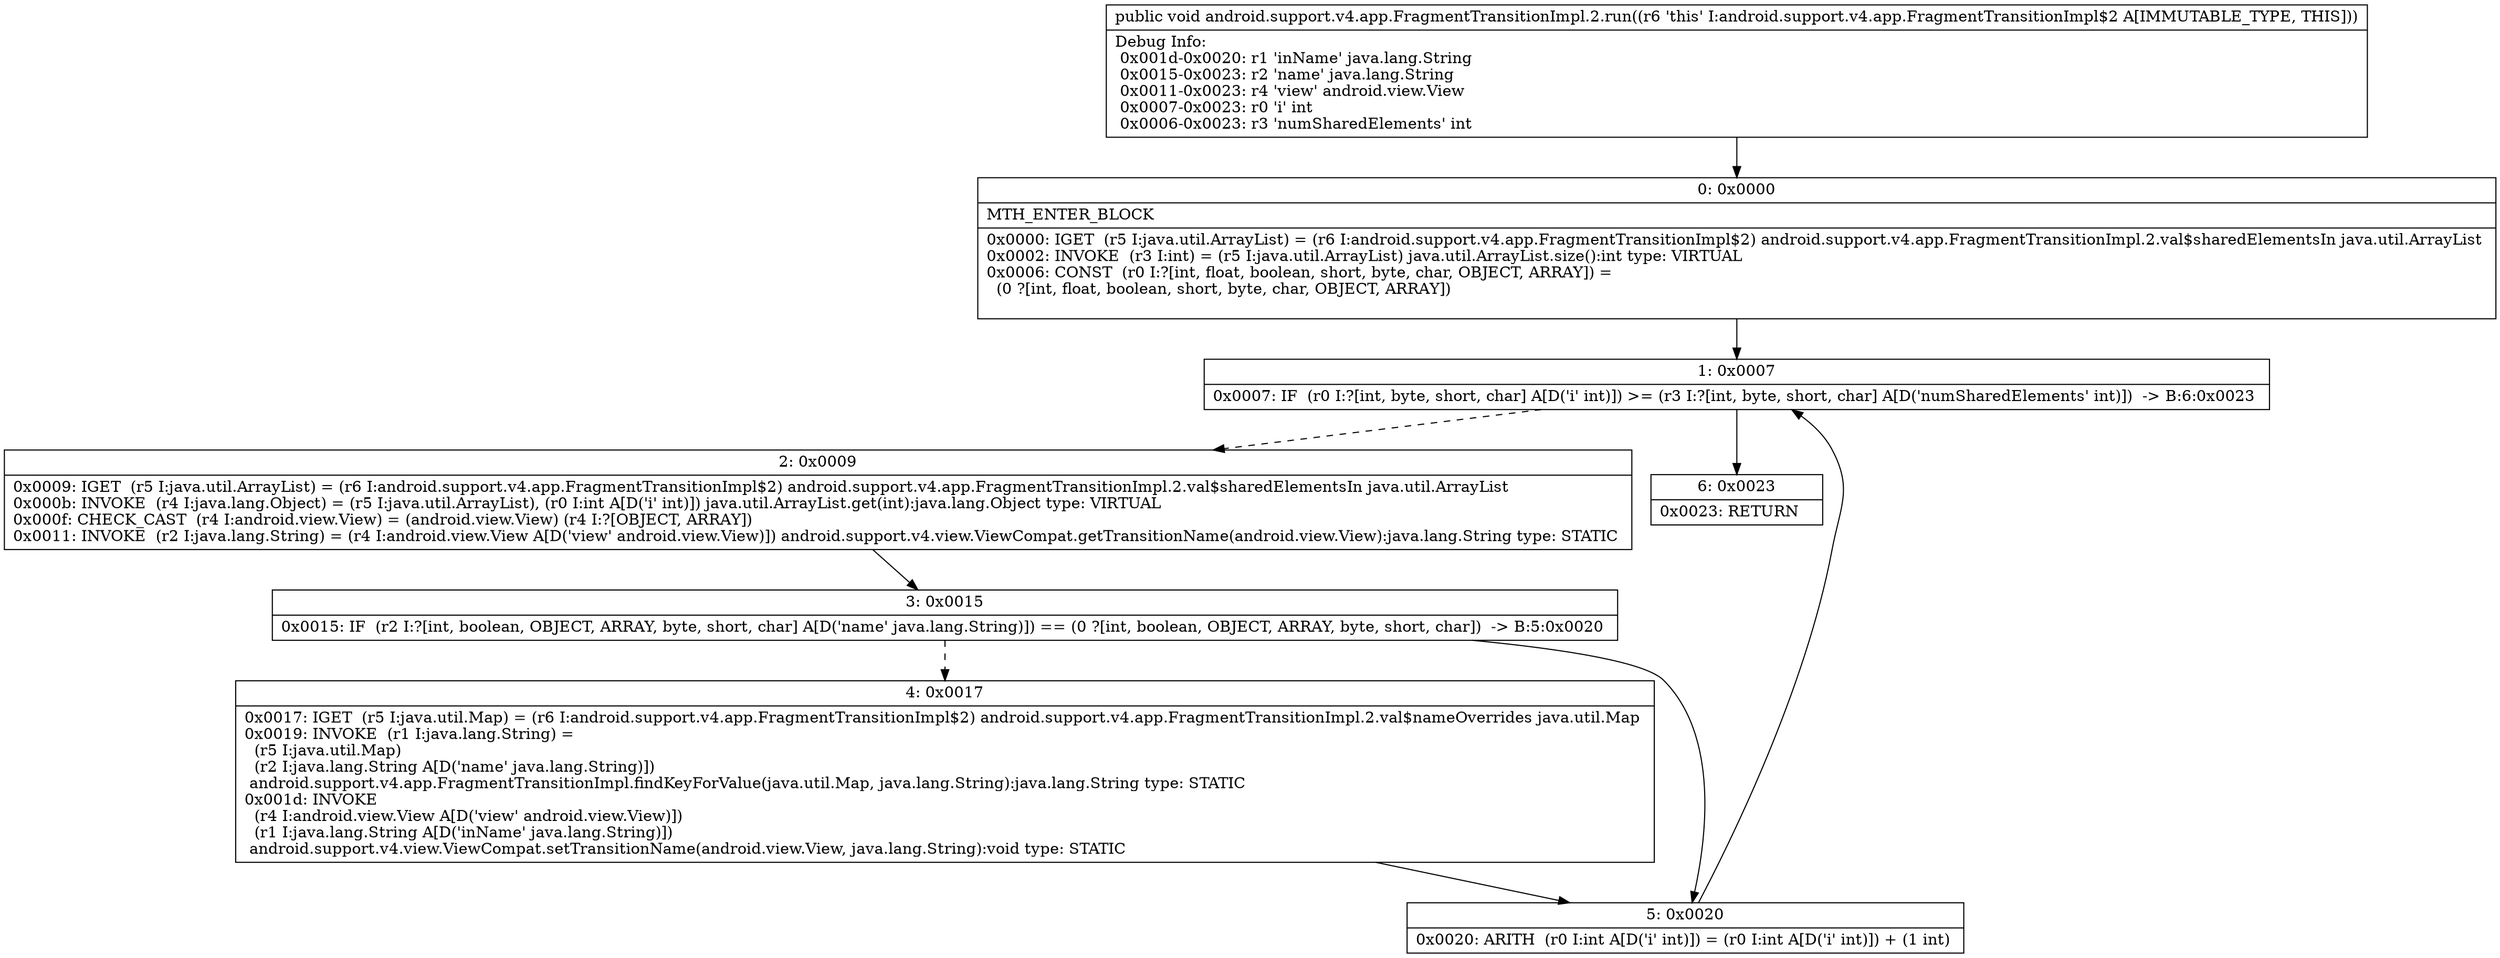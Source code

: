 digraph "CFG forandroid.support.v4.app.FragmentTransitionImpl.2.run()V" {
Node_0 [shape=record,label="{0\:\ 0x0000|MTH_ENTER_BLOCK\l|0x0000: IGET  (r5 I:java.util.ArrayList) = (r6 I:android.support.v4.app.FragmentTransitionImpl$2) android.support.v4.app.FragmentTransitionImpl.2.val$sharedElementsIn java.util.ArrayList \l0x0002: INVOKE  (r3 I:int) = (r5 I:java.util.ArrayList) java.util.ArrayList.size():int type: VIRTUAL \l0x0006: CONST  (r0 I:?[int, float, boolean, short, byte, char, OBJECT, ARRAY]) = \l  (0 ?[int, float, boolean, short, byte, char, OBJECT, ARRAY])\l \l}"];
Node_1 [shape=record,label="{1\:\ 0x0007|0x0007: IF  (r0 I:?[int, byte, short, char] A[D('i' int)]) \>= (r3 I:?[int, byte, short, char] A[D('numSharedElements' int)])  \-\> B:6:0x0023 \l}"];
Node_2 [shape=record,label="{2\:\ 0x0009|0x0009: IGET  (r5 I:java.util.ArrayList) = (r6 I:android.support.v4.app.FragmentTransitionImpl$2) android.support.v4.app.FragmentTransitionImpl.2.val$sharedElementsIn java.util.ArrayList \l0x000b: INVOKE  (r4 I:java.lang.Object) = (r5 I:java.util.ArrayList), (r0 I:int A[D('i' int)]) java.util.ArrayList.get(int):java.lang.Object type: VIRTUAL \l0x000f: CHECK_CAST  (r4 I:android.view.View) = (android.view.View) (r4 I:?[OBJECT, ARRAY]) \l0x0011: INVOKE  (r2 I:java.lang.String) = (r4 I:android.view.View A[D('view' android.view.View)]) android.support.v4.view.ViewCompat.getTransitionName(android.view.View):java.lang.String type: STATIC \l}"];
Node_3 [shape=record,label="{3\:\ 0x0015|0x0015: IF  (r2 I:?[int, boolean, OBJECT, ARRAY, byte, short, char] A[D('name' java.lang.String)]) == (0 ?[int, boolean, OBJECT, ARRAY, byte, short, char])  \-\> B:5:0x0020 \l}"];
Node_4 [shape=record,label="{4\:\ 0x0017|0x0017: IGET  (r5 I:java.util.Map) = (r6 I:android.support.v4.app.FragmentTransitionImpl$2) android.support.v4.app.FragmentTransitionImpl.2.val$nameOverrides java.util.Map \l0x0019: INVOKE  (r1 I:java.lang.String) = \l  (r5 I:java.util.Map)\l  (r2 I:java.lang.String A[D('name' java.lang.String)])\l android.support.v4.app.FragmentTransitionImpl.findKeyForValue(java.util.Map, java.lang.String):java.lang.String type: STATIC \l0x001d: INVOKE  \l  (r4 I:android.view.View A[D('view' android.view.View)])\l  (r1 I:java.lang.String A[D('inName' java.lang.String)])\l android.support.v4.view.ViewCompat.setTransitionName(android.view.View, java.lang.String):void type: STATIC \l}"];
Node_5 [shape=record,label="{5\:\ 0x0020|0x0020: ARITH  (r0 I:int A[D('i' int)]) = (r0 I:int A[D('i' int)]) + (1 int) \l}"];
Node_6 [shape=record,label="{6\:\ 0x0023|0x0023: RETURN   \l}"];
MethodNode[shape=record,label="{public void android.support.v4.app.FragmentTransitionImpl.2.run((r6 'this' I:android.support.v4.app.FragmentTransitionImpl$2 A[IMMUTABLE_TYPE, THIS]))  | Debug Info:\l  0x001d\-0x0020: r1 'inName' java.lang.String\l  0x0015\-0x0023: r2 'name' java.lang.String\l  0x0011\-0x0023: r4 'view' android.view.View\l  0x0007\-0x0023: r0 'i' int\l  0x0006\-0x0023: r3 'numSharedElements' int\l}"];
MethodNode -> Node_0;
Node_0 -> Node_1;
Node_1 -> Node_2[style=dashed];
Node_1 -> Node_6;
Node_2 -> Node_3;
Node_3 -> Node_4[style=dashed];
Node_3 -> Node_5;
Node_4 -> Node_5;
Node_5 -> Node_1;
}

